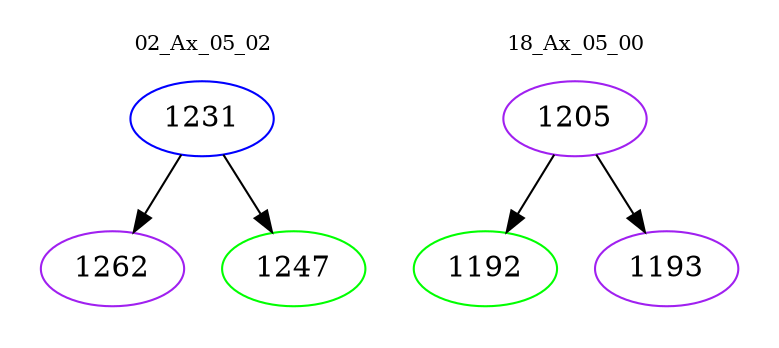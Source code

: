 digraph{
subgraph cluster_0 {
color = white
label = "02_Ax_05_02";
fontsize=10;
T0_1231 [label="1231", color="blue"]
T0_1231 -> T0_1262 [color="black"]
T0_1262 [label="1262", color="purple"]
T0_1231 -> T0_1247 [color="black"]
T0_1247 [label="1247", color="green"]
}
subgraph cluster_1 {
color = white
label = "18_Ax_05_00";
fontsize=10;
T1_1205 [label="1205", color="purple"]
T1_1205 -> T1_1192 [color="black"]
T1_1192 [label="1192", color="green"]
T1_1205 -> T1_1193 [color="black"]
T1_1193 [label="1193", color="purple"]
}
}

